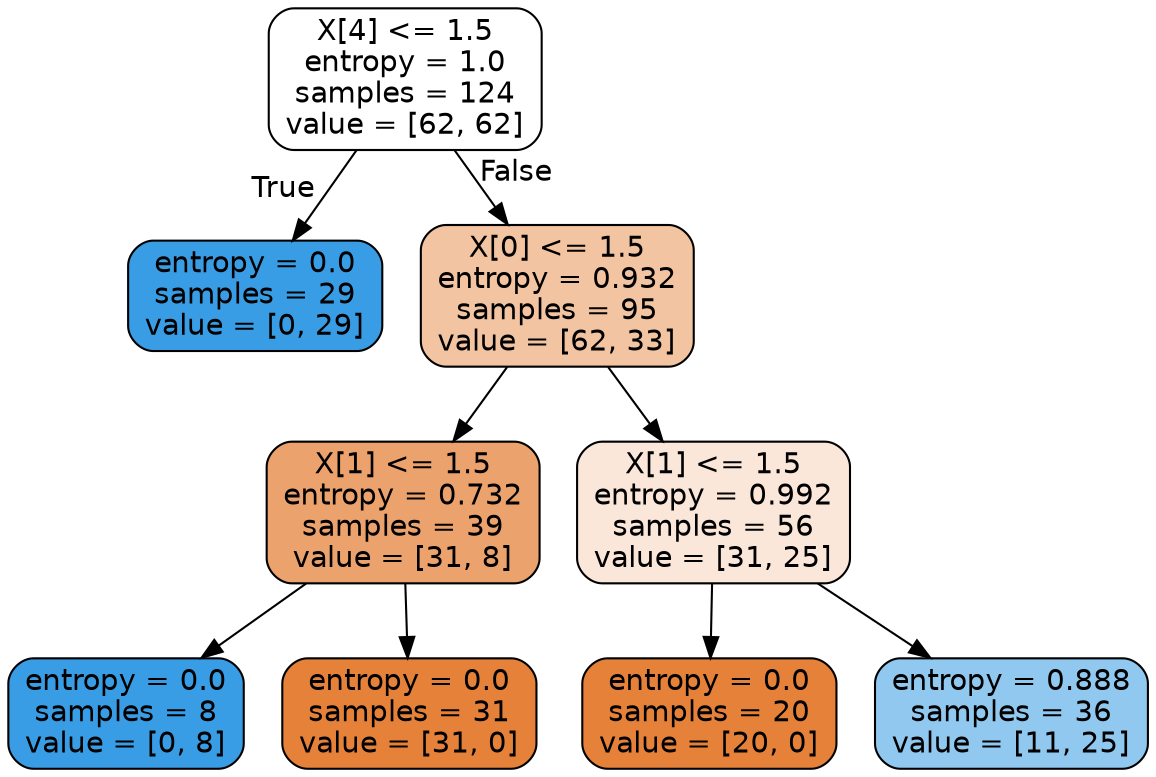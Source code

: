 digraph Tree {
node [shape=box, style="filled, rounded", color="black", fontname=helvetica] ;
edge [fontname=helvetica] ;
0 [label="X[4] <= 1.5\nentropy = 1.0\nsamples = 124\nvalue = [62, 62]", fillcolor="#ffffff"] ;
1 [label="entropy = 0.0\nsamples = 29\nvalue = [0, 29]", fillcolor="#399de5"] ;
0 -> 1 [labeldistance=2.5, labelangle=45, headlabel="True"] ;
2 [label="X[0] <= 1.5\nentropy = 0.932\nsamples = 95\nvalue = [62, 33]", fillcolor="#f3c4a2"] ;
0 -> 2 [labeldistance=2.5, labelangle=-45, headlabel="False"] ;
3 [label="X[1] <= 1.5\nentropy = 0.732\nsamples = 39\nvalue = [31, 8]", fillcolor="#eca26c"] ;
2 -> 3 ;
4 [label="entropy = 0.0\nsamples = 8\nvalue = [0, 8]", fillcolor="#399de5"] ;
3 -> 4 ;
5 [label="entropy = 0.0\nsamples = 31\nvalue = [31, 0]", fillcolor="#e58139"] ;
3 -> 5 ;
6 [label="X[1] <= 1.5\nentropy = 0.992\nsamples = 56\nvalue = [31, 25]", fillcolor="#fae7d9"] ;
2 -> 6 ;
7 [label="entropy = 0.0\nsamples = 20\nvalue = [20, 0]", fillcolor="#e58139"] ;
6 -> 7 ;
8 [label="entropy = 0.888\nsamples = 36\nvalue = [11, 25]", fillcolor="#90c8f0"] ;
6 -> 8 ;
}